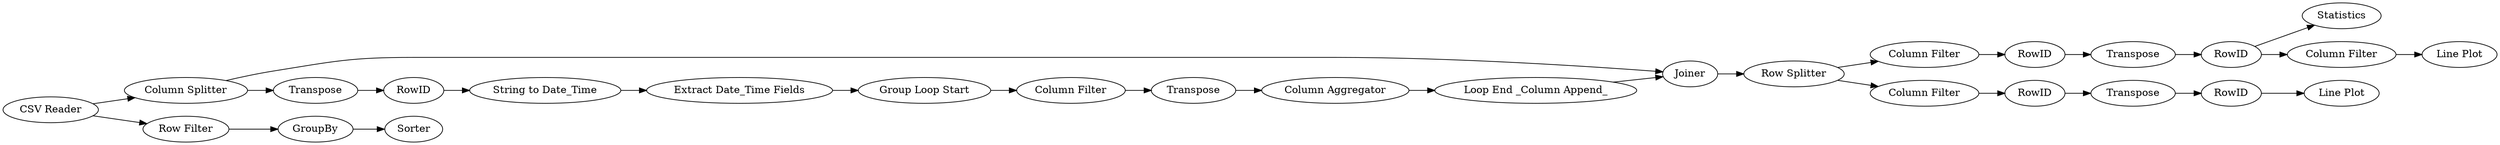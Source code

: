 digraph {
	"-8543848618100328796_30" [label=Joiner]
	"-8543848618100328796_1" [label="CSV Reader"]
	"-8543848618100328796_16" [label="Column Splitter"]
	"-8543848618100328796_24" [label="Group Loop Start"]
	"-8543848618100328796_49" [label=GroupBy]
	"-8543848618100328796_60" [label=RowID]
	"-8543848618100328796_43" [label=Statistics]
	"-8543848618100328796_33" [label="Line Plot"]
	"-8543848618100328796_17" [label=Transpose]
	"-8543848618100328796_23" [label="Extract Date_Time Fields"]
	"-8543848618100328796_29" [label="Loop End _Column Append_"]
	"-8543848618100328796_46" [label="Column Filter"]
	"-8543848618100328796_51" [label=Sorter]
	"-8543848618100328796_61" [label=Transpose]
	"-8543848618100328796_28" [label="Column Aggregator"]
	"-8543848618100328796_38" [label="Column Filter"]
	"-8543848618100328796_58" [label="Line Plot"]
	"-8543848618100328796_40" [label=Transpose]
	"-8543848618100328796_41" [label=RowID]
	"-8543848618100328796_50" [label="Row Filter"]
	"-8543848618100328796_53" [label="Row Splitter"]
	"-8543848618100328796_26" [label="Column Filter"]
	"-8543848618100328796_54" [label="Column Filter"]
	"-8543848618100328796_25" [label=Transpose]
	"-8543848618100328796_22" [label="String to Date_Time"]
	"-8543848618100328796_59" [label=RowID]
	"-8543848618100328796_21" [label=RowID]
	"-8543848618100328796_42" [label=RowID]
	"-8543848618100328796_42" -> "-8543848618100328796_43"
	"-8543848618100328796_54" -> "-8543848618100328796_60"
	"-8543848618100328796_17" -> "-8543848618100328796_21"
	"-8543848618100328796_1" -> "-8543848618100328796_16"
	"-8543848618100328796_59" -> "-8543848618100328796_58"
	"-8543848618100328796_28" -> "-8543848618100328796_29"
	"-8543848618100328796_40" -> "-8543848618100328796_42"
	"-8543848618100328796_21" -> "-8543848618100328796_22"
	"-8543848618100328796_22" -> "-8543848618100328796_23"
	"-8543848618100328796_42" -> "-8543848618100328796_46"
	"-8543848618100328796_53" -> "-8543848618100328796_54"
	"-8543848618100328796_16" -> "-8543848618100328796_17"
	"-8543848618100328796_49" -> "-8543848618100328796_51"
	"-8543848618100328796_24" -> "-8543848618100328796_26"
	"-8543848618100328796_25" -> "-8543848618100328796_28"
	"-8543848618100328796_38" -> "-8543848618100328796_41"
	"-8543848618100328796_50" -> "-8543848618100328796_49"
	"-8543848618100328796_53" -> "-8543848618100328796_38"
	"-8543848618100328796_30" -> "-8543848618100328796_53"
	"-8543848618100328796_61" -> "-8543848618100328796_59"
	"-8543848618100328796_26" -> "-8543848618100328796_25"
	"-8543848618100328796_60" -> "-8543848618100328796_61"
	"-8543848618100328796_23" -> "-8543848618100328796_24"
	"-8543848618100328796_41" -> "-8543848618100328796_40"
	"-8543848618100328796_16" -> "-8543848618100328796_30"
	"-8543848618100328796_29" -> "-8543848618100328796_30"
	"-8543848618100328796_46" -> "-8543848618100328796_33"
	"-8543848618100328796_1" -> "-8543848618100328796_50"
	rankdir=LR
}
